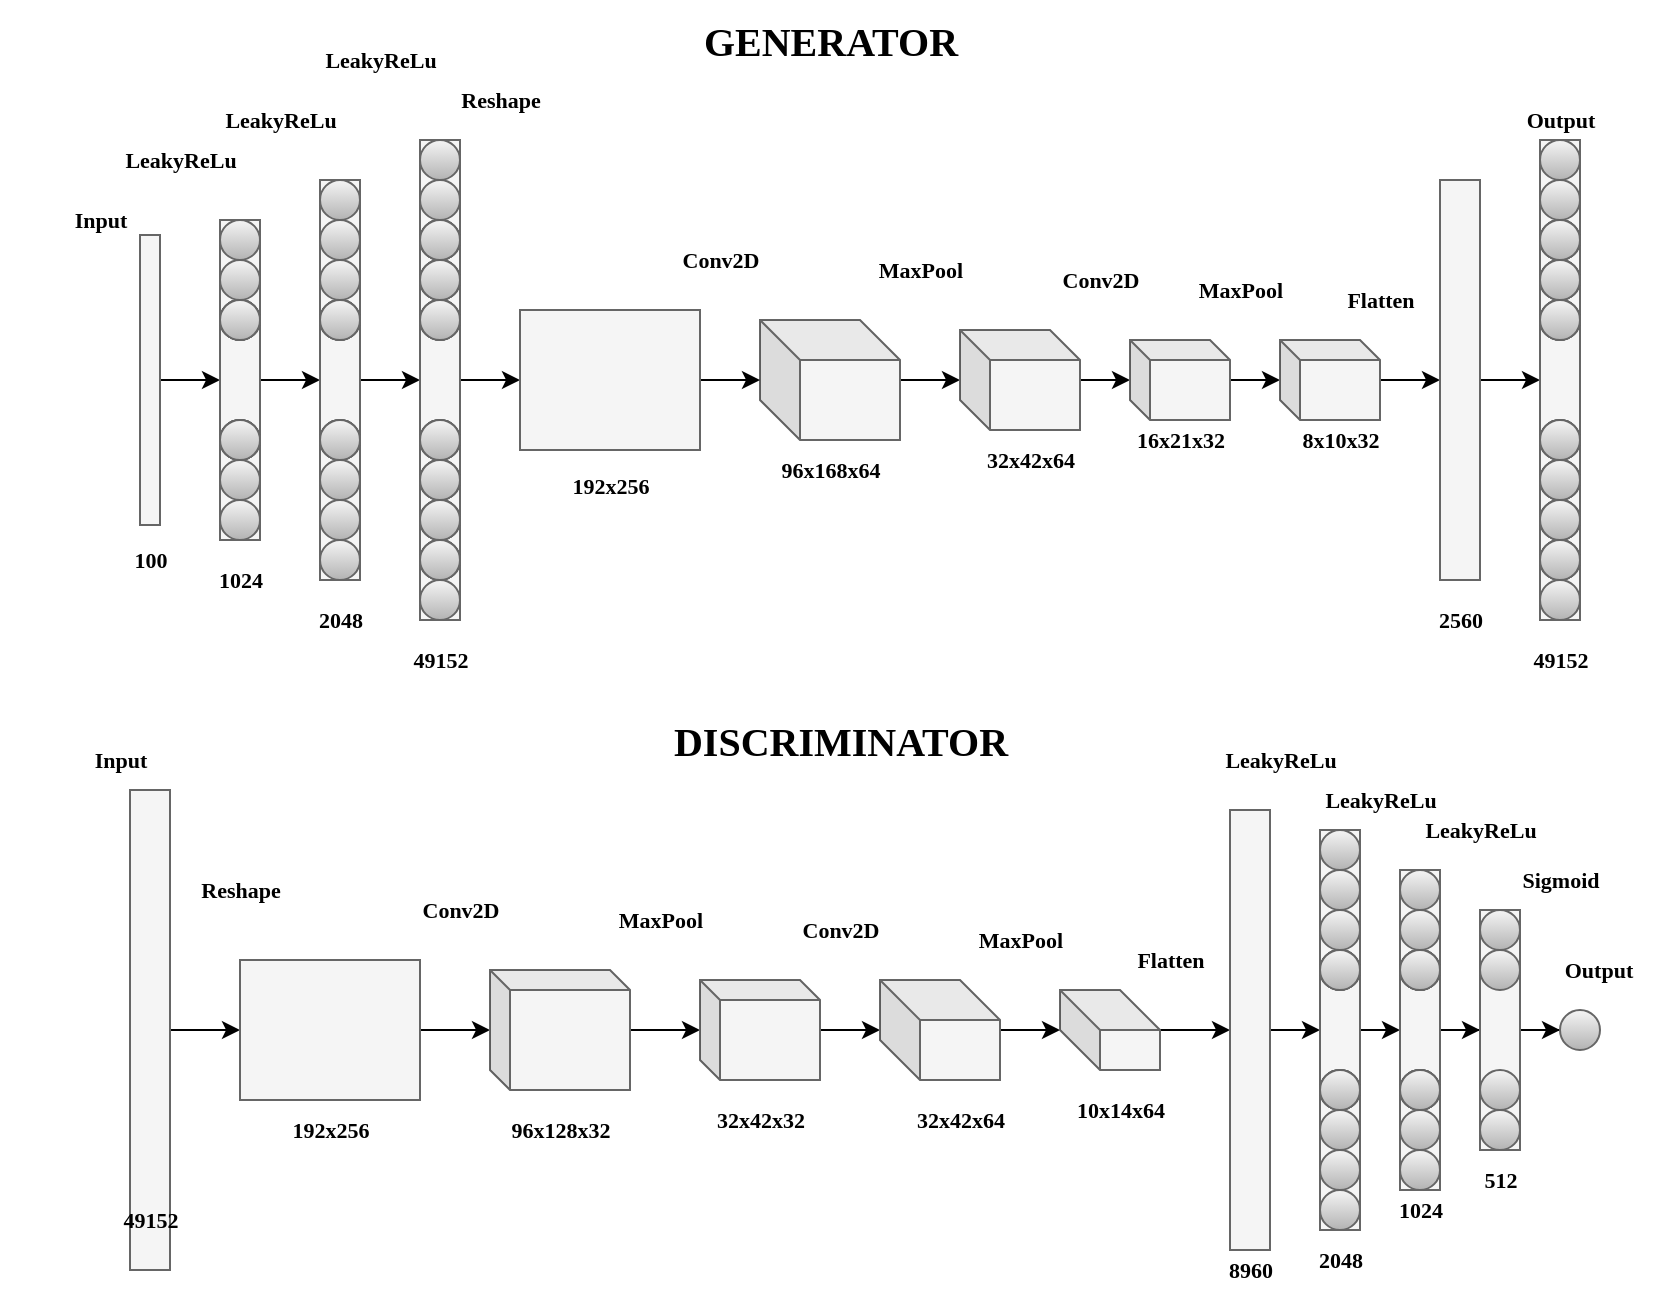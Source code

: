 <mxfile version="16.6.2" type="device"><diagram id="iAkW9YRoIwfMu4a8E6ER" name="Page-1"><mxGraphModel dx="1813" dy="445" grid="1" gridSize="10" guides="1" tooltips="1" connect="1" arrows="1" fold="1" page="1" pageScale="1" pageWidth="827" pageHeight="1169" math="0" shadow="0"><root><mxCell id="0"/><mxCell id="1" parent="0"/><mxCell id="cVrMIG-E1orGechEMWHu-15" value="" style="edgeStyle=orthogonalEdgeStyle;rounded=0;orthogonalLoop=1;jettySize=auto;html=1;fontSize=13;fontFamily=Verdana;" parent="1" source="syGqWVXg1PT7xyDQpct3-4" target="cVrMIG-E1orGechEMWHu-7" edge="1"><mxGeometry relative="1" as="geometry"/></mxCell><mxCell id="syGqWVXg1PT7xyDQpct3-4" value="" style="shape=cube;whiteSpace=wrap;html=1;boundedLbl=1;backgroundOutline=1;darkOpacity=0.05;darkOpacity2=0.1;rotation=0;size=20;flipH=0;fillColor=#f5f5f5;fontColor=#333333;strokeColor=#666666;flipV=0;fontSize=13;fontFamily=Verdana;" parent="1" vertex="1"><mxGeometry x="350" y="360" width="70" height="60" as="geometry"/></mxCell><mxCell id="cVrMIG-E1orGechEMWHu-10" style="edgeStyle=orthogonalEdgeStyle;rounded=0;orthogonalLoop=1;jettySize=auto;html=1;entryX=0;entryY=0.5;entryDx=0;entryDy=0;fontSize=13;fontFamily=Verdana;" parent="1" source="syGqWVXg1PT7xyDQpct3-7" target="syGqWVXg1PT7xyDQpct3-9" edge="1"><mxGeometry relative="1" as="geometry"/></mxCell><mxCell id="syGqWVXg1PT7xyDQpct3-7" value="" style="rounded=0;whiteSpace=wrap;html=1;fillColor=#f5f5f5;fontColor=#333333;strokeColor=#666666;fontSize=13;fontFamily=Verdana;" parent="1" vertex="1"><mxGeometry x="40" y="317.5" width="10" height="145" as="geometry"/></mxCell><mxCell id="cVrMIG-E1orGechEMWHu-11" style="edgeStyle=orthogonalEdgeStyle;rounded=0;orthogonalLoop=1;jettySize=auto;html=1;exitX=1;exitY=0.5;exitDx=0;exitDy=0;entryX=0;entryY=0.5;entryDx=0;entryDy=0;fontSize=13;fontFamily=Verdana;" parent="1" source="syGqWVXg1PT7xyDQpct3-9" target="syGqWVXg1PT7xyDQpct3-75" edge="1"><mxGeometry relative="1" as="geometry"/></mxCell><mxCell id="syGqWVXg1PT7xyDQpct3-9" value="" style="rounded=0;whiteSpace=wrap;html=1;fillColor=#f5f5f5;fontColor=#333333;strokeColor=#666666;fontSize=13;fontFamily=Verdana;" parent="1" vertex="1"><mxGeometry x="80" y="310" width="20" height="160" as="geometry"/></mxCell><mxCell id="syGqWVXg1PT7xyDQpct3-12" value="" style="ellipse;whiteSpace=wrap;html=1;aspect=fixed;fillColor=#f5f5f5;strokeColor=#666666;gradientColor=#b3b3b3;fontSize=13;fontFamily=Verdana;" parent="1" vertex="1"><mxGeometry x="80" y="310" width="20" height="20" as="geometry"/></mxCell><mxCell id="syGqWVXg1PT7xyDQpct3-13" value="" style="ellipse;whiteSpace=wrap;html=1;aspect=fixed;fillColor=#f5f5f5;strokeColor=#666666;gradientColor=#b3b3b3;fontSize=13;fontFamily=Verdana;" parent="1" vertex="1"><mxGeometry x="80" y="330" width="20" height="20" as="geometry"/></mxCell><mxCell id="syGqWVXg1PT7xyDQpct3-14" value="" style="ellipse;whiteSpace=wrap;html=1;aspect=fixed;fillColor=#f5f5f5;fontColor=#333333;strokeColor=#666666;fontSize=13;fontFamily=Verdana;" parent="1" vertex="1"><mxGeometry x="80" y="350" width="20" height="20" as="geometry"/></mxCell><mxCell id="syGqWVXg1PT7xyDQpct3-15" value="" style="ellipse;whiteSpace=wrap;html=1;aspect=fixed;fillColor=#f5f5f5;strokeColor=#666666;gradientColor=#b3b3b3;fontSize=13;fontFamily=Verdana;" parent="1" vertex="1"><mxGeometry x="80" y="450" width="20" height="20" as="geometry"/></mxCell><mxCell id="syGqWVXg1PT7xyDQpct3-16" value="" style="ellipse;whiteSpace=wrap;html=1;aspect=fixed;fillColor=#f5f5f5;strokeColor=#666666;gradientColor=#b3b3b3;fontSize=13;fontFamily=Verdana;" parent="1" vertex="1"><mxGeometry x="80" y="430" width="20" height="20" as="geometry"/></mxCell><mxCell id="syGqWVXg1PT7xyDQpct3-17" value="" style="ellipse;whiteSpace=wrap;html=1;aspect=fixed;fillColor=#f5f5f5;fontColor=#333333;strokeColor=#666666;fontSize=13;fontFamily=Verdana;" parent="1" vertex="1"><mxGeometry x="80" y="410" width="20" height="20" as="geometry"/></mxCell><mxCell id="cVrMIG-E1orGechEMWHu-12" style="edgeStyle=orthogonalEdgeStyle;rounded=0;orthogonalLoop=1;jettySize=auto;html=1;exitX=1;exitY=0.5;exitDx=0;exitDy=0;entryX=0;entryY=0.5;entryDx=0;entryDy=0;fontSize=13;fontFamily=Verdana;" parent="1" source="syGqWVXg1PT7xyDQpct3-75" target="syGqWVXg1PT7xyDQpct3-111" edge="1"><mxGeometry relative="1" as="geometry"/></mxCell><mxCell id="syGqWVXg1PT7xyDQpct3-75" value="" style="rounded=0;whiteSpace=wrap;html=1;fillColor=#f5f5f5;fontColor=#333333;strokeColor=#666666;fontSize=13;fontFamily=Verdana;" parent="1" vertex="1"><mxGeometry x="130" y="290" width="20" height="200" as="geometry"/></mxCell><mxCell id="syGqWVXg1PT7xyDQpct3-76" value="" style="ellipse;whiteSpace=wrap;html=1;aspect=fixed;fillColor=#f5f5f5;strokeColor=#666666;gradientColor=#b3b3b3;fontSize=13;fontFamily=Verdana;" parent="1" vertex="1"><mxGeometry x="130" y="290" width="20" height="20" as="geometry"/></mxCell><mxCell id="syGqWVXg1PT7xyDQpct3-77" value="" style="ellipse;whiteSpace=wrap;html=1;aspect=fixed;fillColor=#f5f5f5;strokeColor=#666666;gradientColor=#b3b3b3;fontSize=13;fontFamily=Verdana;" parent="1" vertex="1"><mxGeometry x="130" y="310" width="20" height="20" as="geometry"/></mxCell><mxCell id="syGqWVXg1PT7xyDQpct3-78" value="" style="ellipse;whiteSpace=wrap;html=1;aspect=fixed;fillColor=#f5f5f5;strokeColor=#666666;gradientColor=#b3b3b3;fontSize=13;fontFamily=Verdana;" parent="1" vertex="1"><mxGeometry x="130" y="330" width="20" height="20" as="geometry"/></mxCell><mxCell id="syGqWVXg1PT7xyDQpct3-79" value="" style="ellipse;whiteSpace=wrap;html=1;aspect=fixed;fillColor=#f5f5f5;fontColor=#333333;strokeColor=#666666;fontSize=13;fontFamily=Verdana;" parent="1" vertex="1"><mxGeometry x="130" y="350" width="20" height="20" as="geometry"/></mxCell><mxCell id="syGqWVXg1PT7xyDQpct3-80" value="" style="ellipse;whiteSpace=wrap;html=1;aspect=fixed;fillColor=#f5f5f5;strokeColor=#666666;gradientColor=#b3b3b3;fontSize=13;fontFamily=Verdana;" parent="1" vertex="1"><mxGeometry x="130" y="450" width="20" height="20" as="geometry"/></mxCell><mxCell id="syGqWVXg1PT7xyDQpct3-81" value="" style="ellipse;whiteSpace=wrap;html=1;aspect=fixed;fillColor=#f5f5f5;strokeColor=#666666;gradientColor=#b3b3b3;fontSize=13;fontFamily=Verdana;" parent="1" vertex="1"><mxGeometry x="130" y="430" width="20" height="20" as="geometry"/></mxCell><mxCell id="syGqWVXg1PT7xyDQpct3-82" value="" style="ellipse;whiteSpace=wrap;html=1;aspect=fixed;fillColor=#f5f5f5;fontColor=#333333;strokeColor=#666666;fontSize=13;fontFamily=Verdana;" parent="1" vertex="1"><mxGeometry x="130" y="410" width="20" height="20" as="geometry"/></mxCell><mxCell id="syGqWVXg1PT7xyDQpct3-83" value="" style="ellipse;whiteSpace=wrap;html=1;aspect=fixed;fillColor=#f5f5f5;strokeColor=#666666;gradientColor=#b3b3b3;fontSize=13;fontFamily=Verdana;" parent="1" vertex="1"><mxGeometry x="130" y="470" width="20" height="20" as="geometry"/></mxCell><mxCell id="cVrMIG-E1orGechEMWHu-13" style="edgeStyle=orthogonalEdgeStyle;rounded=0;orthogonalLoop=1;jettySize=auto;html=1;exitX=1;exitY=0.5;exitDx=0;exitDy=0;entryX=0;entryY=0.5;entryDx=0;entryDy=0;fontSize=13;fontFamily=Verdana;" parent="1" source="syGqWVXg1PT7xyDQpct3-111" target="syGqWVXg1PT7xyDQpct3-123" edge="1"><mxGeometry relative="1" as="geometry"/></mxCell><mxCell id="syGqWVXg1PT7xyDQpct3-111" value="" style="rounded=0;whiteSpace=wrap;html=1;fillColor=#f5f5f5;fontColor=#333333;strokeColor=#666666;fontSize=13;fontFamily=Verdana;" parent="1" vertex="1"><mxGeometry x="180" y="270" width="20" height="240" as="geometry"/></mxCell><mxCell id="syGqWVXg1PT7xyDQpct3-112" value="" style="ellipse;whiteSpace=wrap;html=1;aspect=fixed;fillColor=#f5f5f5;strokeColor=#666666;gradientColor=#b3b3b3;fontSize=13;fontFamily=Verdana;" parent="1" vertex="1"><mxGeometry x="180" y="290" width="20" height="20" as="geometry"/></mxCell><mxCell id="syGqWVXg1PT7xyDQpct3-113" value="" style="ellipse;whiteSpace=wrap;html=1;aspect=fixed;fillColor=#f5f5f5;strokeColor=#666666;gradientColor=#b3b3b3;fontSize=13;fontFamily=Verdana;" parent="1" vertex="1"><mxGeometry x="180" y="310" width="20" height="20" as="geometry"/></mxCell><mxCell id="syGqWVXg1PT7xyDQpct3-114" value="" style="ellipse;whiteSpace=wrap;html=1;aspect=fixed;fillColor=#f5f5f5;strokeColor=#666666;gradientColor=#b3b3b3;fontSize=13;fontFamily=Verdana;" parent="1" vertex="1"><mxGeometry x="180" y="330" width="20" height="20" as="geometry"/></mxCell><mxCell id="syGqWVXg1PT7xyDQpct3-115" value="" style="ellipse;whiteSpace=wrap;html=1;aspect=fixed;fillColor=#f5f5f5;strokeColor=#666666;gradientColor=#b3b3b3;fontSize=13;fontFamily=Verdana;" parent="1" vertex="1"><mxGeometry x="180" y="350" width="20" height="20" as="geometry"/></mxCell><mxCell id="syGqWVXg1PT7xyDQpct3-116" value="" style="ellipse;whiteSpace=wrap;html=1;aspect=fixed;fillColor=#f5f5f5;fontColor=#333333;strokeColor=#666666;fontSize=13;fontFamily=Verdana;" parent="1" vertex="1"><mxGeometry x="180" y="450" width="20" height="20" as="geometry"/></mxCell><mxCell id="syGqWVXg1PT7xyDQpct3-117" value="" style="ellipse;whiteSpace=wrap;html=1;aspect=fixed;fillColor=#f5f5f5;fontColor=#333333;strokeColor=#666666;fontSize=13;fontFamily=Verdana;" parent="1" vertex="1"><mxGeometry x="180" y="430" width="20" height="20" as="geometry"/></mxCell><mxCell id="syGqWVXg1PT7xyDQpct3-118" value="" style="ellipse;whiteSpace=wrap;html=1;aspect=fixed;fillColor=#f5f5f5;fontColor=#333333;strokeColor=#666666;fontSize=13;fontFamily=Verdana;" parent="1" vertex="1"><mxGeometry x="180" y="410" width="20" height="20" as="geometry"/></mxCell><mxCell id="syGqWVXg1PT7xyDQpct3-119" value="" style="ellipse;whiteSpace=wrap;html=1;aspect=fixed;fillColor=#f5f5f5;fontColor=#333333;strokeColor=#666666;fontSize=13;fontFamily=Verdana;" parent="1" vertex="1"><mxGeometry x="180" y="470" width="20" height="20" as="geometry"/></mxCell><mxCell id="syGqWVXg1PT7xyDQpct3-121" value="" style="ellipse;whiteSpace=wrap;html=1;aspect=fixed;fillColor=#f5f5f5;strokeColor=#666666;gradientColor=#b3b3b3;fontSize=13;fontFamily=Verdana;" parent="1" vertex="1"><mxGeometry x="180" y="270" width="20" height="20" as="geometry"/></mxCell><mxCell id="syGqWVXg1PT7xyDQpct3-122" value="" style="ellipse;whiteSpace=wrap;html=1;aspect=fixed;fillColor=#f5f5f5;strokeColor=#666666;gradientColor=#b3b3b3;fontSize=13;fontFamily=Verdana;" parent="1" vertex="1"><mxGeometry x="180" y="490" width="20" height="20" as="geometry"/></mxCell><mxCell id="cVrMIG-E1orGechEMWHu-36" style="edgeStyle=orthogonalEdgeStyle;rounded=0;orthogonalLoop=1;jettySize=auto;html=1;fontFamily=Verdana;fontSize=11;" parent="1" source="syGqWVXg1PT7xyDQpct3-123" target="syGqWVXg1PT7xyDQpct3-4" edge="1"><mxGeometry relative="1" as="geometry"/></mxCell><mxCell id="syGqWVXg1PT7xyDQpct3-123" value="" style="rounded=0;whiteSpace=wrap;html=1;fillColor=#f5f5f5;fontColor=#333333;strokeColor=#666666;fontSize=13;fontFamily=Verdana;" parent="1" vertex="1"><mxGeometry x="230" y="355" width="90" height="70" as="geometry"/></mxCell><mxCell id="syGqWVXg1PT7xyDQpct3-124" value="" style="ellipse;whiteSpace=wrap;html=1;aspect=fixed;fillColor=#f5f5f5;fontColor=#333333;strokeColor=#666666;fontSize=13;fontFamily=Verdana;" parent="1" vertex="1"><mxGeometry x="80" y="350" width="20" height="20" as="geometry"/></mxCell><mxCell id="syGqWVXg1PT7xyDQpct3-125" value="" style="ellipse;whiteSpace=wrap;html=1;aspect=fixed;fillColor=#f5f5f5;fontColor=#333333;strokeColor=#666666;fontSize=13;fontFamily=Verdana;" parent="1" vertex="1"><mxGeometry x="80" y="410" width="20" height="20" as="geometry"/></mxCell><mxCell id="syGqWVXg1PT7xyDQpct3-126" value="" style="ellipse;whiteSpace=wrap;html=1;aspect=fixed;fillColor=#f5f5f5;fontColor=#333333;strokeColor=#666666;fontSize=13;fontFamily=Verdana;" parent="1" vertex="1"><mxGeometry x="80" y="350" width="20" height="20" as="geometry"/></mxCell><mxCell id="syGqWVXg1PT7xyDQpct3-127" value="" style="ellipse;whiteSpace=wrap;html=1;aspect=fixed;fillColor=#f5f5f5;fontColor=#333333;strokeColor=#666666;fontSize=13;fontFamily=Verdana;" parent="1" vertex="1"><mxGeometry x="80" y="410" width="20" height="20" as="geometry"/></mxCell><mxCell id="syGqWVXg1PT7xyDQpct3-128" value="" style="ellipse;whiteSpace=wrap;html=1;aspect=fixed;fillColor=#f5f5f5;fontColor=#333333;strokeColor=#666666;fontSize=13;fontFamily=Verdana;" parent="1" vertex="1"><mxGeometry x="130" y="410" width="20" height="20" as="geometry"/></mxCell><mxCell id="syGqWVXg1PT7xyDQpct3-129" value="" style="ellipse;whiteSpace=wrap;html=1;aspect=fixed;fillColor=#f5f5f5;fontColor=#333333;strokeColor=#666666;fontSize=13;fontFamily=Verdana;" parent="1" vertex="1"><mxGeometry x="130" y="350" width="20" height="20" as="geometry"/></mxCell><mxCell id="syGqWVXg1PT7xyDQpct3-130" value="" style="ellipse;whiteSpace=wrap;html=1;aspect=fixed;fillColor=#f5f5f5;fontColor=#333333;strokeColor=#666666;fontSize=13;fontFamily=Verdana;" parent="1" vertex="1"><mxGeometry x="80" y="350" width="20" height="20" as="geometry"/></mxCell><mxCell id="syGqWVXg1PT7xyDQpct3-131" value="" style="ellipse;whiteSpace=wrap;html=1;aspect=fixed;fillColor=#f5f5f5;fontColor=#333333;strokeColor=#666666;fontSize=13;fontFamily=Verdana;" parent="1" vertex="1"><mxGeometry x="80" y="410" width="20" height="20" as="geometry"/></mxCell><mxCell id="syGqWVXg1PT7xyDQpct3-132" value="" style="ellipse;whiteSpace=wrap;html=1;aspect=fixed;fillColor=#f5f5f5;fontColor=#333333;strokeColor=#666666;fontSize=13;fontFamily=Verdana;" parent="1" vertex="1"><mxGeometry x="130" y="410" width="20" height="20" as="geometry"/></mxCell><mxCell id="syGqWVXg1PT7xyDQpct3-133" value="" style="ellipse;whiteSpace=wrap;html=1;aspect=fixed;fillColor=#f5f5f5;fontColor=#333333;strokeColor=#666666;fontSize=13;fontFamily=Verdana;" parent="1" vertex="1"><mxGeometry x="130" y="350" width="20" height="20" as="geometry"/></mxCell><mxCell id="syGqWVXg1PT7xyDQpct3-134" value="" style="ellipse;whiteSpace=wrap;html=1;aspect=fixed;fillColor=#f5f5f5;strokeColor=#666666;gradientColor=#b3b3b3;fontSize=13;fontFamily=Verdana;" parent="1" vertex="1"><mxGeometry x="80" y="350" width="20" height="20" as="geometry"/></mxCell><mxCell id="syGqWVXg1PT7xyDQpct3-135" value="" style="ellipse;whiteSpace=wrap;html=1;aspect=fixed;fillColor=#f5f5f5;strokeColor=#666666;gradientColor=#b3b3b3;fontSize=13;fontFamily=Verdana;" parent="1" vertex="1"><mxGeometry x="80" y="410" width="20" height="20" as="geometry"/></mxCell><mxCell id="syGqWVXg1PT7xyDQpct3-136" value="" style="ellipse;whiteSpace=wrap;html=1;aspect=fixed;fillColor=#f5f5f5;strokeColor=#666666;gradientColor=#b3b3b3;fontSize=13;fontFamily=Verdana;" parent="1" vertex="1"><mxGeometry x="130" y="410" width="20" height="20" as="geometry"/></mxCell><mxCell id="syGqWVXg1PT7xyDQpct3-137" value="" style="ellipse;whiteSpace=wrap;html=1;aspect=fixed;fillColor=#f5f5f5;strokeColor=#666666;gradientColor=#b3b3b3;fontSize=13;fontFamily=Verdana;" parent="1" vertex="1"><mxGeometry x="130" y="350" width="20" height="20" as="geometry"/></mxCell><mxCell id="syGqWVXg1PT7xyDQpct3-138" value="" style="ellipse;whiteSpace=wrap;html=1;aspect=fixed;fillColor=#f5f5f5;strokeColor=#666666;gradientColor=#b3b3b3;fontSize=13;fontFamily=Verdana;" parent="1" vertex="1"><mxGeometry x="180" y="310" width="20" height="20" as="geometry"/></mxCell><mxCell id="syGqWVXg1PT7xyDQpct3-139" value="" style="ellipse;whiteSpace=wrap;html=1;aspect=fixed;fillColor=#f5f5f5;strokeColor=#666666;gradientColor=#b3b3b3;fontSize=13;fontFamily=Verdana;" parent="1" vertex="1"><mxGeometry x="180" y="330" width="20" height="20" as="geometry"/></mxCell><mxCell id="syGqWVXg1PT7xyDQpct3-140" value="" style="ellipse;whiteSpace=wrap;html=1;aspect=fixed;fillColor=#f5f5f5;strokeColor=#666666;gradientColor=#b3b3b3;fontSize=13;fontFamily=Verdana;" parent="1" vertex="1"><mxGeometry x="180" y="350" width="20" height="20" as="geometry"/></mxCell><mxCell id="syGqWVXg1PT7xyDQpct3-141" value="" style="ellipse;whiteSpace=wrap;html=1;aspect=fixed;fillColor=#f5f5f5;fontColor=#333333;strokeColor=#666666;fontSize=13;fontFamily=Verdana;" parent="1" vertex="1"><mxGeometry x="180" y="410" width="20" height="20" as="geometry"/></mxCell><mxCell id="syGqWVXg1PT7xyDQpct3-142" value="" style="ellipse;whiteSpace=wrap;html=1;aspect=fixed;fillColor=#f5f5f5;fontColor=#333333;strokeColor=#666666;fontSize=13;fontFamily=Verdana;" parent="1" vertex="1"><mxGeometry x="180" y="430" width="20" height="20" as="geometry"/></mxCell><mxCell id="syGqWVXg1PT7xyDQpct3-143" value="" style="ellipse;whiteSpace=wrap;html=1;aspect=fixed;fillColor=#f5f5f5;fontColor=#333333;strokeColor=#666666;fontSize=13;fontFamily=Verdana;" parent="1" vertex="1"><mxGeometry x="180" y="450" width="20" height="20" as="geometry"/></mxCell><mxCell id="syGqWVXg1PT7xyDQpct3-144" value="" style="ellipse;whiteSpace=wrap;html=1;aspect=fixed;fillColor=#f5f5f5;fontColor=#333333;strokeColor=#666666;fontSize=13;fontFamily=Verdana;" parent="1" vertex="1"><mxGeometry x="180" y="470" width="20" height="20" as="geometry"/></mxCell><mxCell id="syGqWVXg1PT7xyDQpct3-145" value="" style="ellipse;whiteSpace=wrap;html=1;aspect=fixed;fillColor=#f5f5f5;strokeColor=#666666;gradientColor=#b3b3b3;fontSize=13;fontFamily=Verdana;" parent="1" vertex="1"><mxGeometry x="180" y="310" width="20" height="20" as="geometry"/></mxCell><mxCell id="syGqWVXg1PT7xyDQpct3-146" value="" style="ellipse;whiteSpace=wrap;html=1;aspect=fixed;fillColor=#f5f5f5;strokeColor=#666666;gradientColor=#b3b3b3;fontSize=13;fontFamily=Verdana;" parent="1" vertex="1"><mxGeometry x="180" y="330" width="20" height="20" as="geometry"/></mxCell><mxCell id="syGqWVXg1PT7xyDQpct3-147" value="" style="ellipse;whiteSpace=wrap;html=1;aspect=fixed;fillColor=#f5f5f5;strokeColor=#666666;gradientColor=#b3b3b3;fontSize=13;fontFamily=Verdana;" parent="1" vertex="1"><mxGeometry x="180" y="350" width="20" height="20" as="geometry"/></mxCell><mxCell id="syGqWVXg1PT7xyDQpct3-148" value="" style="ellipse;whiteSpace=wrap;html=1;aspect=fixed;fillColor=#f5f5f5;fontColor=#333333;strokeColor=#666666;fontSize=13;fontFamily=Verdana;" parent="1" vertex="1"><mxGeometry x="180" y="410" width="20" height="20" as="geometry"/></mxCell><mxCell id="syGqWVXg1PT7xyDQpct3-149" value="" style="ellipse;whiteSpace=wrap;html=1;aspect=fixed;fillColor=#f5f5f5;fontColor=#333333;strokeColor=#666666;fontSize=13;fontFamily=Verdana;" parent="1" vertex="1"><mxGeometry x="180" y="430" width="20" height="20" as="geometry"/></mxCell><mxCell id="syGqWVXg1PT7xyDQpct3-150" value="" style="ellipse;whiteSpace=wrap;html=1;aspect=fixed;fillColor=#f5f5f5;fontColor=#333333;strokeColor=#666666;fontSize=13;fontFamily=Verdana;" parent="1" vertex="1"><mxGeometry x="180" y="450" width="20" height="20" as="geometry"/></mxCell><mxCell id="syGqWVXg1PT7xyDQpct3-151" value="" style="ellipse;whiteSpace=wrap;html=1;aspect=fixed;fillColor=#f5f5f5;fontColor=#333333;strokeColor=#666666;fontSize=13;fontFamily=Verdana;" parent="1" vertex="1"><mxGeometry x="180" y="470" width="20" height="20" as="geometry"/></mxCell><mxCell id="syGqWVXg1PT7xyDQpct3-152" value="" style="ellipse;whiteSpace=wrap;html=1;aspect=fixed;fillColor=#f5f5f5;strokeColor=#666666;gradientColor=#b3b3b3;fontSize=13;fontFamily=Verdana;" parent="1" vertex="1"><mxGeometry x="180" y="310" width="20" height="20" as="geometry"/></mxCell><mxCell id="syGqWVXg1PT7xyDQpct3-153" value="" style="ellipse;whiteSpace=wrap;html=1;aspect=fixed;fillColor=#f5f5f5;strokeColor=#666666;gradientColor=#b3b3b3;fontSize=13;fontFamily=Verdana;" parent="1" vertex="1"><mxGeometry x="180" y="330" width="20" height="20" as="geometry"/></mxCell><mxCell id="syGqWVXg1PT7xyDQpct3-154" value="" style="ellipse;whiteSpace=wrap;html=1;aspect=fixed;fillColor=#f5f5f5;strokeColor=#666666;gradientColor=#b3b3b3;fontSize=13;fontFamily=Verdana;" parent="1" vertex="1"><mxGeometry x="180" y="350" width="20" height="20" as="geometry"/></mxCell><mxCell id="syGqWVXg1PT7xyDQpct3-155" value="" style="ellipse;whiteSpace=wrap;html=1;aspect=fixed;fillColor=#f5f5f5;strokeColor=#666666;gradientColor=#b3b3b3;fontSize=13;fontFamily=Verdana;" parent="1" vertex="1"><mxGeometry x="180" y="410" width="20" height="20" as="geometry"/></mxCell><mxCell id="syGqWVXg1PT7xyDQpct3-156" value="" style="ellipse;whiteSpace=wrap;html=1;aspect=fixed;fillColor=#f5f5f5;strokeColor=#666666;gradientColor=#b3b3b3;fontSize=13;fontFamily=Verdana;" parent="1" vertex="1"><mxGeometry x="180" y="430" width="20" height="20" as="geometry"/></mxCell><mxCell id="syGqWVXg1PT7xyDQpct3-157" value="" style="ellipse;whiteSpace=wrap;html=1;aspect=fixed;fillColor=#f5f5f5;strokeColor=#666666;gradientColor=#b3b3b3;fontSize=13;fontFamily=Verdana;" parent="1" vertex="1"><mxGeometry x="180" y="450" width="20" height="20" as="geometry"/></mxCell><mxCell id="syGqWVXg1PT7xyDQpct3-158" value="" style="ellipse;whiteSpace=wrap;html=1;aspect=fixed;fillColor=#f5f5f5;strokeColor=#666666;gradientColor=#b3b3b3;fontSize=13;fontFamily=Verdana;" parent="1" vertex="1"><mxGeometry x="180" y="470" width="20" height="20" as="geometry"/></mxCell><mxCell id="cVrMIG-E1orGechEMWHu-29" value="" style="edgeStyle=orthogonalEdgeStyle;rounded=0;orthogonalLoop=1;jettySize=auto;html=1;fontFamily=Verdana;fontSize=11;" parent="1" source="cVrMIG-E1orGechEMWHu-7" target="cVrMIG-E1orGechEMWHu-27" edge="1"><mxGeometry relative="1" as="geometry"/></mxCell><mxCell id="cVrMIG-E1orGechEMWHu-7" value="" style="shape=cube;whiteSpace=wrap;html=1;boundedLbl=1;backgroundOutline=1;darkOpacity=0.05;darkOpacity2=0.1;rotation=0;size=15;flipH=0;fillColor=#f5f5f5;fontColor=#333333;strokeColor=#666666;flipV=0;fontSize=13;fontFamily=Verdana;" parent="1" vertex="1"><mxGeometry x="450" y="365" width="60" height="50" as="geometry"/></mxCell><mxCell id="cVrMIG-E1orGechEMWHu-19" value="&lt;div style=&quot;font-size: 11px;&quot;&gt;100&lt;/div&gt;" style="text;strokeColor=none;fillColor=none;html=1;fontSize=11;fontStyle=1;verticalAlign=middle;align=center;fontFamily=Verdana;" parent="1" vertex="1"><mxGeometry x="-5" y="460" width="100" height="40" as="geometry"/></mxCell><mxCell id="cVrMIG-E1orGechEMWHu-21" value="&lt;div style=&quot;font-size: 11px&quot;&gt;1024&lt;/div&gt;" style="text;strokeColor=none;fillColor=none;html=1;fontSize=11;fontStyle=1;verticalAlign=middle;align=center;fontFamily=Verdana;" parent="1" vertex="1"><mxGeometry x="40" y="470" width="100" height="40" as="geometry"/></mxCell><mxCell id="cVrMIG-E1orGechEMWHu-22" value="&lt;div style=&quot;font-size: 11px&quot;&gt;2048&lt;/div&gt;" style="text;strokeColor=none;fillColor=none;html=1;fontSize=11;fontStyle=1;verticalAlign=middle;align=center;fontFamily=Verdana;" parent="1" vertex="1"><mxGeometry x="90" y="490" width="100" height="40" as="geometry"/></mxCell><mxCell id="cVrMIG-E1orGechEMWHu-23" value="&lt;div style=&quot;font-size: 11px&quot;&gt;49152&lt;/div&gt;" style="text;strokeColor=none;fillColor=none;html=1;fontSize=11;fontStyle=1;verticalAlign=middle;align=center;fontFamily=Verdana;" parent="1" vertex="1"><mxGeometry x="140" y="510" width="100" height="40" as="geometry"/></mxCell><mxCell id="cVrMIG-E1orGechEMWHu-24" value="&lt;div style=&quot;font-size: 11px&quot;&gt;192x256&lt;/div&gt;" style="text;strokeColor=none;fillColor=none;html=1;fontSize=11;fontStyle=1;verticalAlign=middle;align=center;fontFamily=Verdana;" parent="1" vertex="1"><mxGeometry x="225" y="422.5" width="100" height="40" as="geometry"/></mxCell><mxCell id="cVrMIG-E1orGechEMWHu-25" value="&lt;div style=&quot;font-size: 11px&quot;&gt;96x168x64&lt;/div&gt;" style="text;strokeColor=none;fillColor=none;html=1;fontSize=11;fontStyle=1;verticalAlign=middle;align=center;fontFamily=Verdana;" parent="1" vertex="1"><mxGeometry x="335" y="415" width="100" height="40" as="geometry"/></mxCell><mxCell id="cVrMIG-E1orGechEMWHu-26" value="&lt;div style=&quot;font-size: 11px&quot;&gt;32x42x64&lt;/div&gt;" style="text;strokeColor=none;fillColor=none;html=1;fontSize=11;fontStyle=1;verticalAlign=middle;align=center;fontFamily=Verdana;" parent="1" vertex="1"><mxGeometry x="435" y="410" width="100" height="40" as="geometry"/></mxCell><mxCell id="cVrMIG-E1orGechEMWHu-32" value="" style="edgeStyle=orthogonalEdgeStyle;rounded=0;orthogonalLoop=1;jettySize=auto;html=1;fontFamily=Verdana;fontSize=11;" parent="1" source="cVrMIG-E1orGechEMWHu-27" target="cVrMIG-E1orGechEMWHu-31" edge="1"><mxGeometry relative="1" as="geometry"/></mxCell><mxCell id="cVrMIG-E1orGechEMWHu-27" value="" style="shape=cube;whiteSpace=wrap;html=1;boundedLbl=1;backgroundOutline=1;darkOpacity=0.05;darkOpacity2=0.1;rotation=0;size=10;flipH=0;fillColor=#f5f5f5;fontColor=#333333;strokeColor=#666666;flipV=0;fontSize=13;fontFamily=Verdana;" parent="1" vertex="1"><mxGeometry x="535" y="370" width="50" height="40" as="geometry"/></mxCell><mxCell id="cVrMIG-E1orGechEMWHu-30" value="&lt;div style=&quot;font-size: 11px&quot;&gt;16x21x32&lt;/div&gt;" style="text;strokeColor=none;fillColor=none;html=1;fontSize=11;fontStyle=1;verticalAlign=middle;align=center;fontFamily=Verdana;" parent="1" vertex="1"><mxGeometry x="510" y="400" width="100" height="40" as="geometry"/></mxCell><mxCell id="cVrMIG-E1orGechEMWHu-84" style="edgeStyle=orthogonalEdgeStyle;rounded=0;orthogonalLoop=1;jettySize=auto;html=1;entryX=0;entryY=0.5;entryDx=0;entryDy=0;fontFamily=Verdana;fontSize=11;" parent="1" source="cVrMIG-E1orGechEMWHu-31" edge="1"><mxGeometry relative="1" as="geometry"><mxPoint x="690" y="390.0" as="targetPoint"/></mxGeometry></mxCell><mxCell id="cVrMIG-E1orGechEMWHu-31" value="" style="shape=cube;whiteSpace=wrap;html=1;boundedLbl=1;backgroundOutline=1;darkOpacity=0.05;darkOpacity2=0.1;rotation=0;size=10;flipH=0;fillColor=#f5f5f5;fontColor=#333333;strokeColor=#666666;flipV=0;fontSize=13;fontFamily=Verdana;" parent="1" vertex="1"><mxGeometry x="610" y="370" width="50" height="40" as="geometry"/></mxCell><mxCell id="cVrMIG-E1orGechEMWHu-33" value="&lt;div style=&quot;font-size: 11px&quot;&gt;8x10x32&lt;/div&gt;" style="text;strokeColor=none;fillColor=none;html=1;fontSize=11;fontStyle=1;verticalAlign=middle;align=center;fontFamily=Verdana;" parent="1" vertex="1"><mxGeometry x="590" y="400" width="100" height="40" as="geometry"/></mxCell><mxCell id="cVrMIG-E1orGechEMWHu-118" style="edgeStyle=orthogonalEdgeStyle;rounded=0;orthogonalLoop=1;jettySize=auto;html=1;entryX=0;entryY=0.5;entryDx=0;entryDy=0;fontFamily=Verdana;fontSize=11;" parent="1" target="cVrMIG-E1orGechEMWHu-86" edge="1"><mxGeometry relative="1" as="geometry"><mxPoint x="710" y="390.0" as="sourcePoint"/></mxGeometry></mxCell><mxCell id="cVrMIG-E1orGechEMWHu-85" value="&lt;div style=&quot;font-size: 11px&quot;&gt;2560&lt;/div&gt;" style="text;strokeColor=none;fillColor=none;html=1;fontSize=11;fontStyle=1;verticalAlign=middle;align=center;fontFamily=Verdana;" parent="1" vertex="1"><mxGeometry x="650" y="490" width="100" height="40" as="geometry"/></mxCell><mxCell id="cVrMIG-E1orGechEMWHu-86" value="" style="rounded=0;whiteSpace=wrap;html=1;fillColor=#f5f5f5;fontColor=#333333;strokeColor=#666666;fontSize=13;fontFamily=Verdana;" parent="1" vertex="1"><mxGeometry x="740" y="270" width="20" height="240" as="geometry"/></mxCell><mxCell id="cVrMIG-E1orGechEMWHu-87" value="" style="ellipse;whiteSpace=wrap;html=1;aspect=fixed;fillColor=#f5f5f5;strokeColor=#666666;gradientColor=#b3b3b3;fontSize=13;fontFamily=Verdana;" parent="1" vertex="1"><mxGeometry x="740" y="290" width="20" height="20" as="geometry"/></mxCell><mxCell id="cVrMIG-E1orGechEMWHu-88" value="" style="ellipse;whiteSpace=wrap;html=1;aspect=fixed;fillColor=#f5f5f5;strokeColor=#666666;gradientColor=#b3b3b3;fontSize=13;fontFamily=Verdana;" parent="1" vertex="1"><mxGeometry x="740" y="310" width="20" height="20" as="geometry"/></mxCell><mxCell id="cVrMIG-E1orGechEMWHu-89" value="" style="ellipse;whiteSpace=wrap;html=1;aspect=fixed;fillColor=#f5f5f5;strokeColor=#666666;gradientColor=#b3b3b3;fontSize=13;fontFamily=Verdana;" parent="1" vertex="1"><mxGeometry x="740" y="330" width="20" height="20" as="geometry"/></mxCell><mxCell id="cVrMIG-E1orGechEMWHu-90" value="" style="ellipse;whiteSpace=wrap;html=1;aspect=fixed;fillColor=#f5f5f5;strokeColor=#666666;gradientColor=#b3b3b3;fontSize=13;fontFamily=Verdana;" parent="1" vertex="1"><mxGeometry x="740" y="350" width="20" height="20" as="geometry"/></mxCell><mxCell id="cVrMIG-E1orGechEMWHu-91" value="" style="ellipse;whiteSpace=wrap;html=1;aspect=fixed;fillColor=#f5f5f5;fontColor=#333333;strokeColor=#666666;fontSize=13;fontFamily=Verdana;" parent="1" vertex="1"><mxGeometry x="740" y="450" width="20" height="20" as="geometry"/></mxCell><mxCell id="cVrMIG-E1orGechEMWHu-92" value="" style="ellipse;whiteSpace=wrap;html=1;aspect=fixed;fillColor=#f5f5f5;fontColor=#333333;strokeColor=#666666;fontSize=13;fontFamily=Verdana;" parent="1" vertex="1"><mxGeometry x="740" y="430" width="20" height="20" as="geometry"/></mxCell><mxCell id="cVrMIG-E1orGechEMWHu-93" value="" style="ellipse;whiteSpace=wrap;html=1;aspect=fixed;fillColor=#f5f5f5;fontColor=#333333;strokeColor=#666666;fontSize=13;fontFamily=Verdana;" parent="1" vertex="1"><mxGeometry x="740" y="410" width="20" height="20" as="geometry"/></mxCell><mxCell id="cVrMIG-E1orGechEMWHu-94" value="" style="ellipse;whiteSpace=wrap;html=1;aspect=fixed;fillColor=#f5f5f5;fontColor=#333333;strokeColor=#666666;fontSize=13;fontFamily=Verdana;" parent="1" vertex="1"><mxGeometry x="740" y="470" width="20" height="20" as="geometry"/></mxCell><mxCell id="cVrMIG-E1orGechEMWHu-95" value="" style="ellipse;whiteSpace=wrap;html=1;aspect=fixed;fillColor=#f5f5f5;strokeColor=#666666;gradientColor=#b3b3b3;fontSize=13;fontFamily=Verdana;" parent="1" vertex="1"><mxGeometry x="740" y="270" width="20" height="20" as="geometry"/></mxCell><mxCell id="cVrMIG-E1orGechEMWHu-96" value="" style="ellipse;whiteSpace=wrap;html=1;aspect=fixed;fillColor=#f5f5f5;strokeColor=#666666;gradientColor=#b3b3b3;fontSize=13;fontFamily=Verdana;" parent="1" vertex="1"><mxGeometry x="740" y="490" width="20" height="20" as="geometry"/></mxCell><mxCell id="cVrMIG-E1orGechEMWHu-97" value="" style="ellipse;whiteSpace=wrap;html=1;aspect=fixed;fillColor=#f5f5f5;strokeColor=#666666;gradientColor=#b3b3b3;fontSize=13;fontFamily=Verdana;" parent="1" vertex="1"><mxGeometry x="740" y="310" width="20" height="20" as="geometry"/></mxCell><mxCell id="cVrMIG-E1orGechEMWHu-98" value="" style="ellipse;whiteSpace=wrap;html=1;aspect=fixed;fillColor=#f5f5f5;strokeColor=#666666;gradientColor=#b3b3b3;fontSize=13;fontFamily=Verdana;" parent="1" vertex="1"><mxGeometry x="740" y="330" width="20" height="20" as="geometry"/></mxCell><mxCell id="cVrMIG-E1orGechEMWHu-99" value="" style="ellipse;whiteSpace=wrap;html=1;aspect=fixed;fillColor=#f5f5f5;strokeColor=#666666;gradientColor=#b3b3b3;fontSize=13;fontFamily=Verdana;" parent="1" vertex="1"><mxGeometry x="740" y="350" width="20" height="20" as="geometry"/></mxCell><mxCell id="cVrMIG-E1orGechEMWHu-100" value="" style="ellipse;whiteSpace=wrap;html=1;aspect=fixed;fillColor=#f5f5f5;fontColor=#333333;strokeColor=#666666;fontSize=13;fontFamily=Verdana;" parent="1" vertex="1"><mxGeometry x="740" y="410" width="20" height="20" as="geometry"/></mxCell><mxCell id="cVrMIG-E1orGechEMWHu-101" value="" style="ellipse;whiteSpace=wrap;html=1;aspect=fixed;fillColor=#f5f5f5;fontColor=#333333;strokeColor=#666666;fontSize=13;fontFamily=Verdana;" parent="1" vertex="1"><mxGeometry x="740" y="430" width="20" height="20" as="geometry"/></mxCell><mxCell id="cVrMIG-E1orGechEMWHu-102" value="" style="ellipse;whiteSpace=wrap;html=1;aspect=fixed;fillColor=#f5f5f5;fontColor=#333333;strokeColor=#666666;fontSize=13;fontFamily=Verdana;" parent="1" vertex="1"><mxGeometry x="740" y="450" width="20" height="20" as="geometry"/></mxCell><mxCell id="cVrMIG-E1orGechEMWHu-103" value="" style="ellipse;whiteSpace=wrap;html=1;aspect=fixed;fillColor=#f5f5f5;fontColor=#333333;strokeColor=#666666;fontSize=13;fontFamily=Verdana;" parent="1" vertex="1"><mxGeometry x="740" y="470" width="20" height="20" as="geometry"/></mxCell><mxCell id="cVrMIG-E1orGechEMWHu-104" value="" style="ellipse;whiteSpace=wrap;html=1;aspect=fixed;fillColor=#f5f5f5;strokeColor=#666666;gradientColor=#b3b3b3;fontSize=13;fontFamily=Verdana;" parent="1" vertex="1"><mxGeometry x="740" y="310" width="20" height="20" as="geometry"/></mxCell><mxCell id="cVrMIG-E1orGechEMWHu-105" value="" style="ellipse;whiteSpace=wrap;html=1;aspect=fixed;fillColor=#f5f5f5;strokeColor=#666666;gradientColor=#b3b3b3;fontSize=13;fontFamily=Verdana;" parent="1" vertex="1"><mxGeometry x="740" y="330" width="20" height="20" as="geometry"/></mxCell><mxCell id="cVrMIG-E1orGechEMWHu-106" value="" style="ellipse;whiteSpace=wrap;html=1;aspect=fixed;fillColor=#f5f5f5;strokeColor=#666666;gradientColor=#b3b3b3;fontSize=13;fontFamily=Verdana;" parent="1" vertex="1"><mxGeometry x="740" y="350" width="20" height="20" as="geometry"/></mxCell><mxCell id="cVrMIG-E1orGechEMWHu-107" value="" style="ellipse;whiteSpace=wrap;html=1;aspect=fixed;fillColor=#f5f5f5;fontColor=#333333;strokeColor=#666666;fontSize=13;fontFamily=Verdana;" parent="1" vertex="1"><mxGeometry x="740" y="410" width="20" height="20" as="geometry"/></mxCell><mxCell id="cVrMIG-E1orGechEMWHu-108" value="" style="ellipse;whiteSpace=wrap;html=1;aspect=fixed;fillColor=#f5f5f5;fontColor=#333333;strokeColor=#666666;fontSize=13;fontFamily=Verdana;" parent="1" vertex="1"><mxGeometry x="740" y="430" width="20" height="20" as="geometry"/></mxCell><mxCell id="cVrMIG-E1orGechEMWHu-109" value="" style="ellipse;whiteSpace=wrap;html=1;aspect=fixed;fillColor=#f5f5f5;fontColor=#333333;strokeColor=#666666;fontSize=13;fontFamily=Verdana;" parent="1" vertex="1"><mxGeometry x="740" y="450" width="20" height="20" as="geometry"/></mxCell><mxCell id="cVrMIG-E1orGechEMWHu-110" value="" style="ellipse;whiteSpace=wrap;html=1;aspect=fixed;fillColor=#f5f5f5;fontColor=#333333;strokeColor=#666666;fontSize=13;fontFamily=Verdana;" parent="1" vertex="1"><mxGeometry x="740" y="470" width="20" height="20" as="geometry"/></mxCell><mxCell id="cVrMIG-E1orGechEMWHu-111" value="" style="ellipse;whiteSpace=wrap;html=1;aspect=fixed;fillColor=#f5f5f5;strokeColor=#666666;gradientColor=#b3b3b3;fontSize=13;fontFamily=Verdana;" parent="1" vertex="1"><mxGeometry x="740" y="310" width="20" height="20" as="geometry"/></mxCell><mxCell id="cVrMIG-E1orGechEMWHu-112" value="" style="ellipse;whiteSpace=wrap;html=1;aspect=fixed;fillColor=#f5f5f5;strokeColor=#666666;gradientColor=#b3b3b3;fontSize=13;fontFamily=Verdana;" parent="1" vertex="1"><mxGeometry x="740" y="330" width="20" height="20" as="geometry"/></mxCell><mxCell id="cVrMIG-E1orGechEMWHu-113" value="" style="ellipse;whiteSpace=wrap;html=1;aspect=fixed;fillColor=#f5f5f5;strokeColor=#666666;gradientColor=#b3b3b3;fontSize=13;fontFamily=Verdana;" parent="1" vertex="1"><mxGeometry x="740" y="350" width="20" height="20" as="geometry"/></mxCell><mxCell id="cVrMIG-E1orGechEMWHu-114" value="" style="ellipse;whiteSpace=wrap;html=1;aspect=fixed;fillColor=#f5f5f5;strokeColor=#666666;gradientColor=#b3b3b3;fontSize=13;fontFamily=Verdana;" parent="1" vertex="1"><mxGeometry x="740" y="410" width="20" height="20" as="geometry"/></mxCell><mxCell id="cVrMIG-E1orGechEMWHu-115" value="" style="ellipse;whiteSpace=wrap;html=1;aspect=fixed;fillColor=#f5f5f5;strokeColor=#666666;gradientColor=#b3b3b3;fontSize=13;fontFamily=Verdana;" parent="1" vertex="1"><mxGeometry x="740" y="430" width="20" height="20" as="geometry"/></mxCell><mxCell id="cVrMIG-E1orGechEMWHu-116" value="" style="ellipse;whiteSpace=wrap;html=1;aspect=fixed;fillColor=#f5f5f5;strokeColor=#666666;gradientColor=#b3b3b3;fontSize=13;fontFamily=Verdana;" parent="1" vertex="1"><mxGeometry x="740" y="450" width="20" height="20" as="geometry"/></mxCell><mxCell id="cVrMIG-E1orGechEMWHu-117" value="" style="ellipse;whiteSpace=wrap;html=1;aspect=fixed;fillColor=#f5f5f5;strokeColor=#666666;gradientColor=#b3b3b3;fontSize=13;fontFamily=Verdana;" parent="1" vertex="1"><mxGeometry x="740" y="470" width="20" height="20" as="geometry"/></mxCell><mxCell id="cVrMIG-E1orGechEMWHu-119" value="&lt;div style=&quot;font-size: 11px&quot;&gt;49152&lt;/div&gt;" style="text;strokeColor=none;fillColor=none;html=1;fontSize=11;fontStyle=1;verticalAlign=middle;align=center;fontFamily=Verdana;" parent="1" vertex="1"><mxGeometry x="700" y="510" width="100" height="40" as="geometry"/></mxCell><mxCell id="cVrMIG-E1orGechEMWHu-120" value="Input" style="text;strokeColor=none;fillColor=none;html=1;fontSize=11;fontStyle=1;verticalAlign=middle;align=center;fontFamily=Verdana;" parent="1" vertex="1"><mxGeometry x="-30" y="290" width="100" height="40" as="geometry"/></mxCell><mxCell id="cVrMIG-E1orGechEMWHu-124" value="LeakyReLu" style="text;strokeColor=none;fillColor=none;html=1;fontSize=11;fontStyle=1;verticalAlign=middle;align=center;fontFamily=Verdana;" parent="1" vertex="1"><mxGeometry x="10" y="260" width="100" height="40" as="geometry"/></mxCell><mxCell id="cVrMIG-E1orGechEMWHu-125" value="LeakyReLu" style="text;strokeColor=none;fillColor=none;html=1;fontSize=11;fontStyle=1;verticalAlign=middle;align=center;fontFamily=Verdana;" parent="1" vertex="1"><mxGeometry x="60" y="240" width="100" height="40" as="geometry"/></mxCell><mxCell id="cVrMIG-E1orGechEMWHu-126" value="LeakyReLu" style="text;strokeColor=none;fillColor=none;html=1;fontSize=11;fontStyle=1;verticalAlign=middle;align=center;fontFamily=Verdana;" parent="1" vertex="1"><mxGeometry x="110" y="210" width="100" height="40" as="geometry"/></mxCell><mxCell id="cVrMIG-E1orGechEMWHu-128" value="Conv2D" style="text;strokeColor=none;fillColor=none;html=1;fontSize=11;fontStyle=1;verticalAlign=middle;align=center;fontFamily=Verdana;" parent="1" vertex="1"><mxGeometry x="280" y="310" width="100" height="40" as="geometry"/></mxCell><mxCell id="cVrMIG-E1orGechEMWHu-129" value="MaxPool" style="text;strokeColor=none;fillColor=none;html=1;fontSize=11;fontStyle=1;verticalAlign=middle;align=center;fontFamily=Verdana;" parent="1" vertex="1"><mxGeometry x="380" y="315" width="100" height="40" as="geometry"/></mxCell><mxCell id="cVrMIG-E1orGechEMWHu-130" value="Conv2D" style="text;strokeColor=none;fillColor=none;html=1;fontSize=11;fontStyle=1;verticalAlign=middle;align=center;fontFamily=Verdana;" parent="1" vertex="1"><mxGeometry x="470" y="320" width="100" height="40" as="geometry"/></mxCell><mxCell id="cVrMIG-E1orGechEMWHu-131" value="MaxPool" style="text;strokeColor=none;fillColor=none;html=1;fontSize=11;fontStyle=1;verticalAlign=middle;align=center;fontFamily=Verdana;" parent="1" vertex="1"><mxGeometry x="540" y="325" width="100" height="40" as="geometry"/></mxCell><mxCell id="cVrMIG-E1orGechEMWHu-133" value="" style="rounded=0;whiteSpace=wrap;html=1;fillColor=#f5f5f5;fontColor=#333333;strokeColor=#666666;fontSize=13;fontFamily=Verdana;" parent="1" vertex="1"><mxGeometry x="690" y="290" width="20" height="200" as="geometry"/></mxCell><mxCell id="cVrMIG-E1orGechEMWHu-134" value="Flatten" style="text;strokeColor=none;fillColor=none;html=1;fontSize=11;fontStyle=1;verticalAlign=middle;align=center;fontFamily=Verdana;" parent="1" vertex="1"><mxGeometry x="610" y="330" width="100" height="40" as="geometry"/></mxCell><mxCell id="h3frlxIVtAnpw-BDVnGk-1" value="Output" style="text;strokeColor=none;fillColor=none;html=1;fontSize=11;fontStyle=1;verticalAlign=middle;align=center;fontFamily=Verdana;" vertex="1" parent="1"><mxGeometry x="700" y="240" width="100" height="40" as="geometry"/></mxCell><mxCell id="h3frlxIVtAnpw-BDVnGk-16" style="edgeStyle=orthogonalEdgeStyle;rounded=0;orthogonalLoop=1;jettySize=auto;html=1;exitX=1;exitY=0.5;exitDx=0;exitDy=0;entryX=0;entryY=0.5;entryDx=0;entryDy=0;" edge="1" parent="1" source="h3frlxIVtAnpw-BDVnGk-2" target="h3frlxIVtAnpw-BDVnGk-5"><mxGeometry relative="1" as="geometry"/></mxCell><mxCell id="h3frlxIVtAnpw-BDVnGk-2" value="" style="rounded=0;whiteSpace=wrap;html=1;fillColor=#f5f5f5;fontColor=#333333;strokeColor=#666666;fontSize=13;fontFamily=Verdana;" vertex="1" parent="1"><mxGeometry x="35" y="595" width="20" height="240" as="geometry"/></mxCell><mxCell id="h3frlxIVtAnpw-BDVnGk-3" value="&lt;div style=&quot;font-size: 11px&quot;&gt;49152&lt;/div&gt;" style="text;strokeColor=none;fillColor=none;html=1;fontSize=11;fontStyle=1;verticalAlign=middle;align=center;fontFamily=Verdana;" vertex="1" parent="1"><mxGeometry x="-5" y="790" width="100" height="40" as="geometry"/></mxCell><mxCell id="h3frlxIVtAnpw-BDVnGk-4" value="Input" style="text;strokeColor=none;fillColor=none;html=1;fontSize=11;fontStyle=1;verticalAlign=middle;align=center;fontFamily=Verdana;" vertex="1" parent="1"><mxGeometry x="-20" y="560" width="100" height="40" as="geometry"/></mxCell><mxCell id="h3frlxIVtAnpw-BDVnGk-18" style="edgeStyle=orthogonalEdgeStyle;rounded=0;orthogonalLoop=1;jettySize=auto;html=1;" edge="1" parent="1" source="h3frlxIVtAnpw-BDVnGk-5" target="h3frlxIVtAnpw-BDVnGk-6"><mxGeometry relative="1" as="geometry"/></mxCell><mxCell id="h3frlxIVtAnpw-BDVnGk-5" value="" style="rounded=0;whiteSpace=wrap;html=1;fillColor=#f5f5f5;fontColor=#333333;strokeColor=#666666;fontSize=13;fontFamily=Verdana;" vertex="1" parent="1"><mxGeometry x="90" y="680" width="90" height="70" as="geometry"/></mxCell><mxCell id="h3frlxIVtAnpw-BDVnGk-19" style="edgeStyle=orthogonalEdgeStyle;rounded=0;orthogonalLoop=1;jettySize=auto;html=1;" edge="1" parent="1" source="h3frlxIVtAnpw-BDVnGk-6" target="h3frlxIVtAnpw-BDVnGk-9"><mxGeometry relative="1" as="geometry"/></mxCell><mxCell id="h3frlxIVtAnpw-BDVnGk-6" value="" style="shape=cube;whiteSpace=wrap;html=1;boundedLbl=1;backgroundOutline=1;darkOpacity=0.05;darkOpacity2=0.1;rotation=0;size=10;flipH=0;fillColor=#f5f5f5;fontColor=#333333;strokeColor=#666666;flipV=0;fontSize=13;fontFamily=Verdana;" vertex="1" parent="1"><mxGeometry x="215" y="685" width="70" height="60" as="geometry"/></mxCell><mxCell id="h3frlxIVtAnpw-BDVnGk-7" value="&lt;div style=&quot;font-size: 11px&quot;&gt;192x256&lt;/div&gt;" style="text;strokeColor=none;fillColor=none;html=1;fontSize=11;fontStyle=1;verticalAlign=middle;align=center;fontFamily=Verdana;" vertex="1" parent="1"><mxGeometry x="85" y="745" width="100" height="40" as="geometry"/></mxCell><mxCell id="h3frlxIVtAnpw-BDVnGk-8" value="&lt;div style=&quot;font-size: 11px&quot;&gt;96x128x32&lt;/div&gt;" style="text;strokeColor=none;fillColor=none;html=1;fontSize=11;fontStyle=1;verticalAlign=middle;align=center;fontFamily=Verdana;" vertex="1" parent="1"><mxGeometry x="200" y="745" width="100" height="40" as="geometry"/></mxCell><mxCell id="h3frlxIVtAnpw-BDVnGk-20" style="edgeStyle=orthogonalEdgeStyle;rounded=0;orthogonalLoop=1;jettySize=auto;html=1;" edge="1" parent="1" source="h3frlxIVtAnpw-BDVnGk-9" target="h3frlxIVtAnpw-BDVnGk-11"><mxGeometry relative="1" as="geometry"/></mxCell><mxCell id="h3frlxIVtAnpw-BDVnGk-9" value="" style="shape=cube;whiteSpace=wrap;html=1;boundedLbl=1;backgroundOutline=1;darkOpacity=0.05;darkOpacity2=0.1;rotation=0;size=10;flipH=0;fillColor=#f5f5f5;fontColor=#333333;strokeColor=#666666;flipV=0;fontSize=13;fontFamily=Verdana;" vertex="1" parent="1"><mxGeometry x="320" y="690" width="60" height="50" as="geometry"/></mxCell><mxCell id="h3frlxIVtAnpw-BDVnGk-10" value="&lt;div style=&quot;font-size: 11px&quot;&gt;32x42x32&lt;/div&gt;" style="text;strokeColor=none;fillColor=none;html=1;fontSize=11;fontStyle=1;verticalAlign=middle;align=center;fontFamily=Verdana;" vertex="1" parent="1"><mxGeometry x="300" y="740" width="100" height="40" as="geometry"/></mxCell><mxCell id="h3frlxIVtAnpw-BDVnGk-22" style="edgeStyle=orthogonalEdgeStyle;rounded=0;orthogonalLoop=1;jettySize=auto;html=1;" edge="1" parent="1" source="h3frlxIVtAnpw-BDVnGk-11" target="h3frlxIVtAnpw-BDVnGk-13"><mxGeometry relative="1" as="geometry"/></mxCell><mxCell id="h3frlxIVtAnpw-BDVnGk-11" value="" style="shape=cube;whiteSpace=wrap;html=1;boundedLbl=1;backgroundOutline=1;darkOpacity=0.05;darkOpacity2=0.1;rotation=0;size=20;flipH=0;fillColor=#f5f5f5;fontColor=#333333;strokeColor=#666666;flipV=0;fontSize=13;fontFamily=Verdana;" vertex="1" parent="1"><mxGeometry x="410" y="690" width="60" height="50" as="geometry"/></mxCell><mxCell id="h3frlxIVtAnpw-BDVnGk-12" value="&lt;div style=&quot;font-size: 11px&quot;&gt;32x42x64&lt;/div&gt;" style="text;strokeColor=none;fillColor=none;html=1;fontSize=11;fontStyle=1;verticalAlign=middle;align=center;fontFamily=Verdana;" vertex="1" parent="1"><mxGeometry x="400" y="740" width="100" height="40" as="geometry"/></mxCell><mxCell id="h3frlxIVtAnpw-BDVnGk-23" style="edgeStyle=orthogonalEdgeStyle;rounded=0;orthogonalLoop=1;jettySize=auto;html=1;entryX=0;entryY=0.5;entryDx=0;entryDy=0;" edge="1" parent="1" source="h3frlxIVtAnpw-BDVnGk-13" target="h3frlxIVtAnpw-BDVnGk-15"><mxGeometry relative="1" as="geometry"/></mxCell><mxCell id="h3frlxIVtAnpw-BDVnGk-13" value="" style="shape=cube;whiteSpace=wrap;html=1;boundedLbl=1;backgroundOutline=1;darkOpacity=0.05;darkOpacity2=0.1;rotation=0;size=20;flipH=0;fillColor=#f5f5f5;fontColor=#333333;strokeColor=#666666;flipV=0;fontSize=13;fontFamily=Verdana;" vertex="1" parent="1"><mxGeometry x="500" y="695" width="50" height="40" as="geometry"/></mxCell><mxCell id="h3frlxIVtAnpw-BDVnGk-14" value="&lt;div style=&quot;font-size: 11px&quot;&gt;10x14x64&lt;/div&gt;" style="text;strokeColor=none;fillColor=none;html=1;fontSize=11;fontStyle=1;verticalAlign=middle;align=center;fontFamily=Verdana;" vertex="1" parent="1"><mxGeometry x="480" y="735" width="100" height="40" as="geometry"/></mxCell><mxCell id="h3frlxIVtAnpw-BDVnGk-50" style="edgeStyle=orthogonalEdgeStyle;rounded=0;orthogonalLoop=1;jettySize=auto;html=1;" edge="1" parent="1" source="h3frlxIVtAnpw-BDVnGk-15" target="h3frlxIVtAnpw-BDVnGk-31"><mxGeometry relative="1" as="geometry"/></mxCell><mxCell id="h3frlxIVtAnpw-BDVnGk-15" value="" style="rounded=0;whiteSpace=wrap;html=1;fillColor=#f5f5f5;fontColor=#333333;strokeColor=#666666;fontSize=13;fontFamily=Verdana;" vertex="1" parent="1"><mxGeometry x="585" y="605" width="20" height="220" as="geometry"/></mxCell><mxCell id="h3frlxIVtAnpw-BDVnGk-24" value="Conv2D" style="text;strokeColor=none;fillColor=none;html=1;fontSize=11;fontStyle=1;verticalAlign=middle;align=center;fontFamily=Verdana;" vertex="1" parent="1"><mxGeometry x="150" y="635" width="100" height="40" as="geometry"/></mxCell><mxCell id="h3frlxIVtAnpw-BDVnGk-25" value="MaxPool" style="text;strokeColor=none;fillColor=none;html=1;fontSize=11;fontStyle=1;verticalAlign=middle;align=center;fontFamily=Verdana;" vertex="1" parent="1"><mxGeometry x="250" y="640" width="100" height="40" as="geometry"/></mxCell><mxCell id="h3frlxIVtAnpw-BDVnGk-26" value="Conv2D" style="text;strokeColor=none;fillColor=none;html=1;fontSize=11;fontStyle=1;verticalAlign=middle;align=center;fontFamily=Verdana;" vertex="1" parent="1"><mxGeometry x="340" y="645" width="100" height="40" as="geometry"/></mxCell><mxCell id="h3frlxIVtAnpw-BDVnGk-27" value="MaxPool" style="text;strokeColor=none;fillColor=none;html=1;fontSize=11;fontStyle=1;verticalAlign=middle;align=center;fontFamily=Verdana;" vertex="1" parent="1"><mxGeometry x="430" y="650" width="100" height="40" as="geometry"/></mxCell><mxCell id="h3frlxIVtAnpw-BDVnGk-28" value="Flatten" style="text;strokeColor=none;fillColor=none;html=1;fontSize=11;fontStyle=1;verticalAlign=middle;align=center;fontFamily=Verdana;" vertex="1" parent="1"><mxGeometry x="505" y="660" width="100" height="40" as="geometry"/></mxCell><mxCell id="h3frlxIVtAnpw-BDVnGk-29" value="&lt;div style=&quot;font-size: 11px&quot;&gt;8960&lt;/div&gt;" style="text;strokeColor=none;fillColor=none;html=1;fontSize=11;fontStyle=1;verticalAlign=middle;align=center;fontFamily=Verdana;" vertex="1" parent="1"><mxGeometry x="545" y="815" width="100" height="40" as="geometry"/></mxCell><mxCell id="h3frlxIVtAnpw-BDVnGk-66" style="edgeStyle=orthogonalEdgeStyle;rounded=0;orthogonalLoop=1;jettySize=auto;html=1;exitX=1;exitY=0.5;exitDx=0;exitDy=0;entryX=0;entryY=0.5;entryDx=0;entryDy=0;" edge="1" parent="1" source="h3frlxIVtAnpw-BDVnGk-31" target="h3frlxIVtAnpw-BDVnGk-51"><mxGeometry relative="1" as="geometry"/></mxCell><mxCell id="h3frlxIVtAnpw-BDVnGk-31" value="" style="rounded=0;whiteSpace=wrap;html=1;fillColor=#f5f5f5;fontColor=#333333;strokeColor=#666666;fontSize=13;fontFamily=Verdana;" vertex="1" parent="1"><mxGeometry x="630" y="615" width="20" height="200" as="geometry"/></mxCell><mxCell id="h3frlxIVtAnpw-BDVnGk-32" value="" style="ellipse;whiteSpace=wrap;html=1;aspect=fixed;fillColor=#f5f5f5;strokeColor=#666666;gradientColor=#b3b3b3;fontSize=13;fontFamily=Verdana;" vertex="1" parent="1"><mxGeometry x="630" y="615" width="20" height="20" as="geometry"/></mxCell><mxCell id="h3frlxIVtAnpw-BDVnGk-33" value="" style="ellipse;whiteSpace=wrap;html=1;aspect=fixed;fillColor=#f5f5f5;strokeColor=#666666;gradientColor=#b3b3b3;fontSize=13;fontFamily=Verdana;" vertex="1" parent="1"><mxGeometry x="630" y="635" width="20" height="20" as="geometry"/></mxCell><mxCell id="h3frlxIVtAnpw-BDVnGk-34" value="" style="ellipse;whiteSpace=wrap;html=1;aspect=fixed;fillColor=#f5f5f5;strokeColor=#666666;gradientColor=#b3b3b3;fontSize=13;fontFamily=Verdana;" vertex="1" parent="1"><mxGeometry x="630" y="655" width="20" height="20" as="geometry"/></mxCell><mxCell id="h3frlxIVtAnpw-BDVnGk-35" value="" style="ellipse;whiteSpace=wrap;html=1;aspect=fixed;fillColor=#f5f5f5;fontColor=#333333;strokeColor=#666666;fontSize=13;fontFamily=Verdana;" vertex="1" parent="1"><mxGeometry x="630" y="675" width="20" height="20" as="geometry"/></mxCell><mxCell id="h3frlxIVtAnpw-BDVnGk-36" value="" style="ellipse;whiteSpace=wrap;html=1;aspect=fixed;fillColor=#f5f5f5;strokeColor=#666666;gradientColor=#b3b3b3;fontSize=13;fontFamily=Verdana;" vertex="1" parent="1"><mxGeometry x="630" y="775" width="20" height="20" as="geometry"/></mxCell><mxCell id="h3frlxIVtAnpw-BDVnGk-37" value="" style="ellipse;whiteSpace=wrap;html=1;aspect=fixed;fillColor=#f5f5f5;strokeColor=#666666;gradientColor=#b3b3b3;fontSize=13;fontFamily=Verdana;" vertex="1" parent="1"><mxGeometry x="630" y="755" width="20" height="20" as="geometry"/></mxCell><mxCell id="h3frlxIVtAnpw-BDVnGk-38" value="" style="ellipse;whiteSpace=wrap;html=1;aspect=fixed;fillColor=#f5f5f5;fontColor=#333333;strokeColor=#666666;fontSize=13;fontFamily=Verdana;" vertex="1" parent="1"><mxGeometry x="630" y="735" width="20" height="20" as="geometry"/></mxCell><mxCell id="h3frlxIVtAnpw-BDVnGk-39" value="" style="ellipse;whiteSpace=wrap;html=1;aspect=fixed;fillColor=#f5f5f5;strokeColor=#666666;gradientColor=#b3b3b3;fontSize=13;fontFamily=Verdana;" vertex="1" parent="1"><mxGeometry x="630" y="795" width="20" height="20" as="geometry"/></mxCell><mxCell id="h3frlxIVtAnpw-BDVnGk-40" value="" style="ellipse;whiteSpace=wrap;html=1;aspect=fixed;fillColor=#f5f5f5;fontColor=#333333;strokeColor=#666666;fontSize=13;fontFamily=Verdana;" vertex="1" parent="1"><mxGeometry x="630" y="735" width="20" height="20" as="geometry"/></mxCell><mxCell id="h3frlxIVtAnpw-BDVnGk-41" value="" style="ellipse;whiteSpace=wrap;html=1;aspect=fixed;fillColor=#f5f5f5;fontColor=#333333;strokeColor=#666666;fontSize=13;fontFamily=Verdana;" vertex="1" parent="1"><mxGeometry x="630" y="675" width="20" height="20" as="geometry"/></mxCell><mxCell id="h3frlxIVtAnpw-BDVnGk-42" value="" style="ellipse;whiteSpace=wrap;html=1;aspect=fixed;fillColor=#f5f5f5;fontColor=#333333;strokeColor=#666666;fontSize=13;fontFamily=Verdana;" vertex="1" parent="1"><mxGeometry x="630" y="735" width="20" height="20" as="geometry"/></mxCell><mxCell id="h3frlxIVtAnpw-BDVnGk-43" value="" style="ellipse;whiteSpace=wrap;html=1;aspect=fixed;fillColor=#f5f5f5;fontColor=#333333;strokeColor=#666666;fontSize=13;fontFamily=Verdana;" vertex="1" parent="1"><mxGeometry x="630" y="675" width="20" height="20" as="geometry"/></mxCell><mxCell id="h3frlxIVtAnpw-BDVnGk-44" value="" style="ellipse;whiteSpace=wrap;html=1;aspect=fixed;fillColor=#f5f5f5;strokeColor=#666666;gradientColor=#b3b3b3;fontSize=13;fontFamily=Verdana;" vertex="1" parent="1"><mxGeometry x="630" y="735" width="20" height="20" as="geometry"/></mxCell><mxCell id="h3frlxIVtAnpw-BDVnGk-45" value="" style="ellipse;whiteSpace=wrap;html=1;aspect=fixed;fillColor=#f5f5f5;strokeColor=#666666;gradientColor=#b3b3b3;fontSize=13;fontFamily=Verdana;" vertex="1" parent="1"><mxGeometry x="630" y="675" width="20" height="20" as="geometry"/></mxCell><mxCell id="h3frlxIVtAnpw-BDVnGk-47" value="&lt;div style=&quot;font-size: 11px&quot;&gt;2048&lt;/div&gt;" style="text;strokeColor=none;fillColor=none;html=1;fontSize=11;fontStyle=1;verticalAlign=middle;align=center;fontFamily=Verdana;" vertex="1" parent="1"><mxGeometry x="590" y="810" width="100" height="40" as="geometry"/></mxCell><mxCell id="h3frlxIVtAnpw-BDVnGk-89" style="edgeStyle=orthogonalEdgeStyle;rounded=0;orthogonalLoop=1;jettySize=auto;html=1;entryX=0;entryY=0.5;entryDx=0;entryDy=0;" edge="1" parent="1" source="h3frlxIVtAnpw-BDVnGk-51" target="h3frlxIVtAnpw-BDVnGk-68"><mxGeometry relative="1" as="geometry"/></mxCell><mxCell id="h3frlxIVtAnpw-BDVnGk-51" value="" style="rounded=0;whiteSpace=wrap;html=1;fillColor=#f5f5f5;fontColor=#333333;strokeColor=#666666;fontSize=13;fontFamily=Verdana;" vertex="1" parent="1"><mxGeometry x="670" y="635" width="20" height="160" as="geometry"/></mxCell><mxCell id="h3frlxIVtAnpw-BDVnGk-52" value="" style="ellipse;whiteSpace=wrap;html=1;aspect=fixed;fillColor=#f5f5f5;strokeColor=#666666;gradientColor=#b3b3b3;fontSize=13;fontFamily=Verdana;" vertex="1" parent="1"><mxGeometry x="670" y="635" width="20" height="20" as="geometry"/></mxCell><mxCell id="h3frlxIVtAnpw-BDVnGk-53" value="" style="ellipse;whiteSpace=wrap;html=1;aspect=fixed;fillColor=#f5f5f5;strokeColor=#666666;gradientColor=#b3b3b3;fontSize=13;fontFamily=Verdana;" vertex="1" parent="1"><mxGeometry x="670" y="655" width="20" height="20" as="geometry"/></mxCell><mxCell id="h3frlxIVtAnpw-BDVnGk-54" value="" style="ellipse;whiteSpace=wrap;html=1;aspect=fixed;fillColor=#f5f5f5;fontColor=#333333;strokeColor=#666666;fontSize=13;fontFamily=Verdana;" vertex="1" parent="1"><mxGeometry x="670" y="675" width="20" height="20" as="geometry"/></mxCell><mxCell id="h3frlxIVtAnpw-BDVnGk-55" value="" style="ellipse;whiteSpace=wrap;html=1;aspect=fixed;fillColor=#f5f5f5;strokeColor=#666666;gradientColor=#b3b3b3;fontSize=13;fontFamily=Verdana;" vertex="1" parent="1"><mxGeometry x="670" y="775" width="20" height="20" as="geometry"/></mxCell><mxCell id="h3frlxIVtAnpw-BDVnGk-56" value="" style="ellipse;whiteSpace=wrap;html=1;aspect=fixed;fillColor=#f5f5f5;strokeColor=#666666;gradientColor=#b3b3b3;fontSize=13;fontFamily=Verdana;" vertex="1" parent="1"><mxGeometry x="670" y="755" width="20" height="20" as="geometry"/></mxCell><mxCell id="h3frlxIVtAnpw-BDVnGk-57" value="" style="ellipse;whiteSpace=wrap;html=1;aspect=fixed;fillColor=#f5f5f5;fontColor=#333333;strokeColor=#666666;fontSize=13;fontFamily=Verdana;" vertex="1" parent="1"><mxGeometry x="670" y="735" width="20" height="20" as="geometry"/></mxCell><mxCell id="h3frlxIVtAnpw-BDVnGk-58" value="" style="ellipse;whiteSpace=wrap;html=1;aspect=fixed;fillColor=#f5f5f5;fontColor=#333333;strokeColor=#666666;fontSize=13;fontFamily=Verdana;" vertex="1" parent="1"><mxGeometry x="670" y="675" width="20" height="20" as="geometry"/></mxCell><mxCell id="h3frlxIVtAnpw-BDVnGk-59" value="" style="ellipse;whiteSpace=wrap;html=1;aspect=fixed;fillColor=#f5f5f5;fontColor=#333333;strokeColor=#666666;fontSize=13;fontFamily=Verdana;" vertex="1" parent="1"><mxGeometry x="670" y="735" width="20" height="20" as="geometry"/></mxCell><mxCell id="h3frlxIVtAnpw-BDVnGk-60" value="" style="ellipse;whiteSpace=wrap;html=1;aspect=fixed;fillColor=#f5f5f5;fontColor=#333333;strokeColor=#666666;fontSize=13;fontFamily=Verdana;" vertex="1" parent="1"><mxGeometry x="670" y="675" width="20" height="20" as="geometry"/></mxCell><mxCell id="h3frlxIVtAnpw-BDVnGk-61" value="" style="ellipse;whiteSpace=wrap;html=1;aspect=fixed;fillColor=#f5f5f5;fontColor=#333333;strokeColor=#666666;fontSize=13;fontFamily=Verdana;" vertex="1" parent="1"><mxGeometry x="670" y="735" width="20" height="20" as="geometry"/></mxCell><mxCell id="h3frlxIVtAnpw-BDVnGk-62" value="" style="ellipse;whiteSpace=wrap;html=1;aspect=fixed;fillColor=#f5f5f5;fontColor=#333333;strokeColor=#666666;fontSize=13;fontFamily=Verdana;" vertex="1" parent="1"><mxGeometry x="670" y="675" width="20" height="20" as="geometry"/></mxCell><mxCell id="h3frlxIVtAnpw-BDVnGk-63" value="" style="ellipse;whiteSpace=wrap;html=1;aspect=fixed;fillColor=#f5f5f5;fontColor=#333333;strokeColor=#666666;fontSize=13;fontFamily=Verdana;" vertex="1" parent="1"><mxGeometry x="670" y="735" width="20" height="20" as="geometry"/></mxCell><mxCell id="h3frlxIVtAnpw-BDVnGk-64" value="" style="ellipse;whiteSpace=wrap;html=1;aspect=fixed;fillColor=#f5f5f5;strokeColor=#666666;gradientColor=#b3b3b3;fontSize=13;fontFamily=Verdana;" vertex="1" parent="1"><mxGeometry x="670" y="675" width="20" height="20" as="geometry"/></mxCell><mxCell id="h3frlxIVtAnpw-BDVnGk-65" value="" style="ellipse;whiteSpace=wrap;html=1;aspect=fixed;fillColor=#f5f5f5;strokeColor=#666666;gradientColor=#b3b3b3;fontSize=13;fontFamily=Verdana;" vertex="1" parent="1"><mxGeometry x="670" y="735" width="20" height="20" as="geometry"/></mxCell><mxCell id="h3frlxIVtAnpw-BDVnGk-67" value="&lt;div style=&quot;font-size: 11px&quot;&gt;1024&lt;/div&gt;" style="text;strokeColor=none;fillColor=none;html=1;fontSize=11;fontStyle=1;verticalAlign=middle;align=center;fontFamily=Verdana;" vertex="1" parent="1"><mxGeometry x="630" y="785" width="100" height="40" as="geometry"/></mxCell><mxCell id="h3frlxIVtAnpw-BDVnGk-90" style="edgeStyle=orthogonalEdgeStyle;rounded=0;orthogonalLoop=1;jettySize=auto;html=1;entryX=0;entryY=0.5;entryDx=0;entryDy=0;" edge="1" parent="1" source="h3frlxIVtAnpw-BDVnGk-68" target="h3frlxIVtAnpw-BDVnGk-86"><mxGeometry relative="1" as="geometry"/></mxCell><mxCell id="h3frlxIVtAnpw-BDVnGk-68" value="" style="rounded=0;whiteSpace=wrap;html=1;fillColor=#f5f5f5;fontColor=#333333;strokeColor=#666666;fontSize=13;fontFamily=Verdana;" vertex="1" parent="1"><mxGeometry x="710" y="655" width="20" height="120" as="geometry"/></mxCell><mxCell id="h3frlxIVtAnpw-BDVnGk-70" value="" style="ellipse;whiteSpace=wrap;html=1;aspect=fixed;fillColor=#f5f5f5;strokeColor=#666666;gradientColor=#b3b3b3;fontSize=13;fontFamily=Verdana;" vertex="1" parent="1"><mxGeometry x="710" y="655" width="20" height="20" as="geometry"/></mxCell><mxCell id="h3frlxIVtAnpw-BDVnGk-73" value="" style="ellipse;whiteSpace=wrap;html=1;aspect=fixed;fillColor=#f5f5f5;strokeColor=#666666;gradientColor=#b3b3b3;fontSize=13;fontFamily=Verdana;" vertex="1" parent="1"><mxGeometry x="710" y="755" width="20" height="20" as="geometry"/></mxCell><mxCell id="h3frlxIVtAnpw-BDVnGk-81" value="" style="ellipse;whiteSpace=wrap;html=1;aspect=fixed;fillColor=#f5f5f5;strokeColor=#666666;gradientColor=#b3b3b3;fontSize=13;fontFamily=Verdana;" vertex="1" parent="1"><mxGeometry x="710" y="675" width="20" height="20" as="geometry"/></mxCell><mxCell id="h3frlxIVtAnpw-BDVnGk-82" value="" style="ellipse;whiteSpace=wrap;html=1;aspect=fixed;fillColor=#f5f5f5;strokeColor=#666666;gradientColor=#b3b3b3;fontSize=13;fontFamily=Verdana;" vertex="1" parent="1"><mxGeometry x="710" y="735" width="20" height="20" as="geometry"/></mxCell><mxCell id="h3frlxIVtAnpw-BDVnGk-85" value="&lt;div style=&quot;font-size: 11px&quot;&gt;512&lt;/div&gt;" style="text;strokeColor=none;fillColor=none;html=1;fontSize=11;fontStyle=1;verticalAlign=middle;align=center;fontFamily=Verdana;" vertex="1" parent="1"><mxGeometry x="670" y="770" width="100" height="40" as="geometry"/></mxCell><mxCell id="h3frlxIVtAnpw-BDVnGk-86" value="" style="ellipse;whiteSpace=wrap;html=1;aspect=fixed;fillColor=#f5f5f5;strokeColor=#666666;gradientColor=#b3b3b3;fontSize=13;fontFamily=Verdana;" vertex="1" parent="1"><mxGeometry x="750" y="705" width="20" height="20" as="geometry"/></mxCell><mxCell id="h3frlxIVtAnpw-BDVnGk-91" value="LeakyReLu" style="text;strokeColor=none;fillColor=none;html=1;fontSize=11;fontStyle=1;verticalAlign=middle;align=center;fontFamily=Verdana;" vertex="1" parent="1"><mxGeometry x="560" y="560" width="100" height="40" as="geometry"/></mxCell><mxCell id="h3frlxIVtAnpw-BDVnGk-92" value="LeakyReLu" style="text;strokeColor=none;fillColor=none;html=1;fontSize=11;fontStyle=1;verticalAlign=middle;align=center;fontFamily=Verdana;" vertex="1" parent="1"><mxGeometry x="610" y="580" width="100" height="40" as="geometry"/></mxCell><mxCell id="h3frlxIVtAnpw-BDVnGk-93" value="LeakyReLu" style="text;strokeColor=none;fillColor=none;html=1;fontSize=11;fontStyle=1;verticalAlign=middle;align=center;fontFamily=Verdana;" vertex="1" parent="1"><mxGeometry x="660" y="595" width="100" height="40" as="geometry"/></mxCell><mxCell id="h3frlxIVtAnpw-BDVnGk-94" value="Sigmoid" style="text;strokeColor=none;fillColor=none;html=1;fontSize=11;fontStyle=1;verticalAlign=middle;align=center;fontFamily=Verdana;" vertex="1" parent="1"><mxGeometry x="700" y="620" width="100" height="40" as="geometry"/></mxCell><mxCell id="h3frlxIVtAnpw-BDVnGk-95" value="Reshape" style="text;strokeColor=none;fillColor=none;html=1;fontSize=11;fontStyle=1;verticalAlign=middle;align=center;fontFamily=Verdana;" vertex="1" parent="1"><mxGeometry x="40" y="625" width="100" height="40" as="geometry"/></mxCell><mxCell id="h3frlxIVtAnpw-BDVnGk-96" value="Reshape" style="text;strokeColor=none;fillColor=none;html=1;fontSize=11;fontStyle=1;verticalAlign=middle;align=center;fontFamily=Verdana;" vertex="1" parent="1"><mxGeometry x="170" y="230" width="100" height="40" as="geometry"/></mxCell><mxCell id="h3frlxIVtAnpw-BDVnGk-97" value="Output" style="text;strokeColor=none;fillColor=none;html=1;fontSize=11;fontStyle=1;verticalAlign=middle;align=center;fontFamily=Verdana;" vertex="1" parent="1"><mxGeometry x="740" y="665" width="57" height="40" as="geometry"/></mxCell><mxCell id="h3frlxIVtAnpw-BDVnGk-98" value="&lt;div&gt;&lt;font style=&quot;font-size: 20px&quot;&gt;DISCRIMINATOR&lt;/font&gt;&lt;/div&gt;" style="text;strokeColor=none;fillColor=none;html=1;fontSize=11;fontStyle=1;verticalAlign=middle;align=center;fontFamily=Verdana;" vertex="1" parent="1"><mxGeometry x="302.5" y="550" width="175" height="40" as="geometry"/></mxCell><mxCell id="h3frlxIVtAnpw-BDVnGk-99" value="&lt;span style=&quot;font-size: 20px&quot;&gt;GENERATOR&lt;/span&gt;" style="text;strokeColor=none;fillColor=none;html=1;fontSize=11;fontStyle=1;verticalAlign=middle;align=center;fontFamily=Verdana;" vertex="1" parent="1"><mxGeometry x="297.5" y="200" width="175" height="40" as="geometry"/></mxCell></root></mxGraphModel></diagram></mxfile>